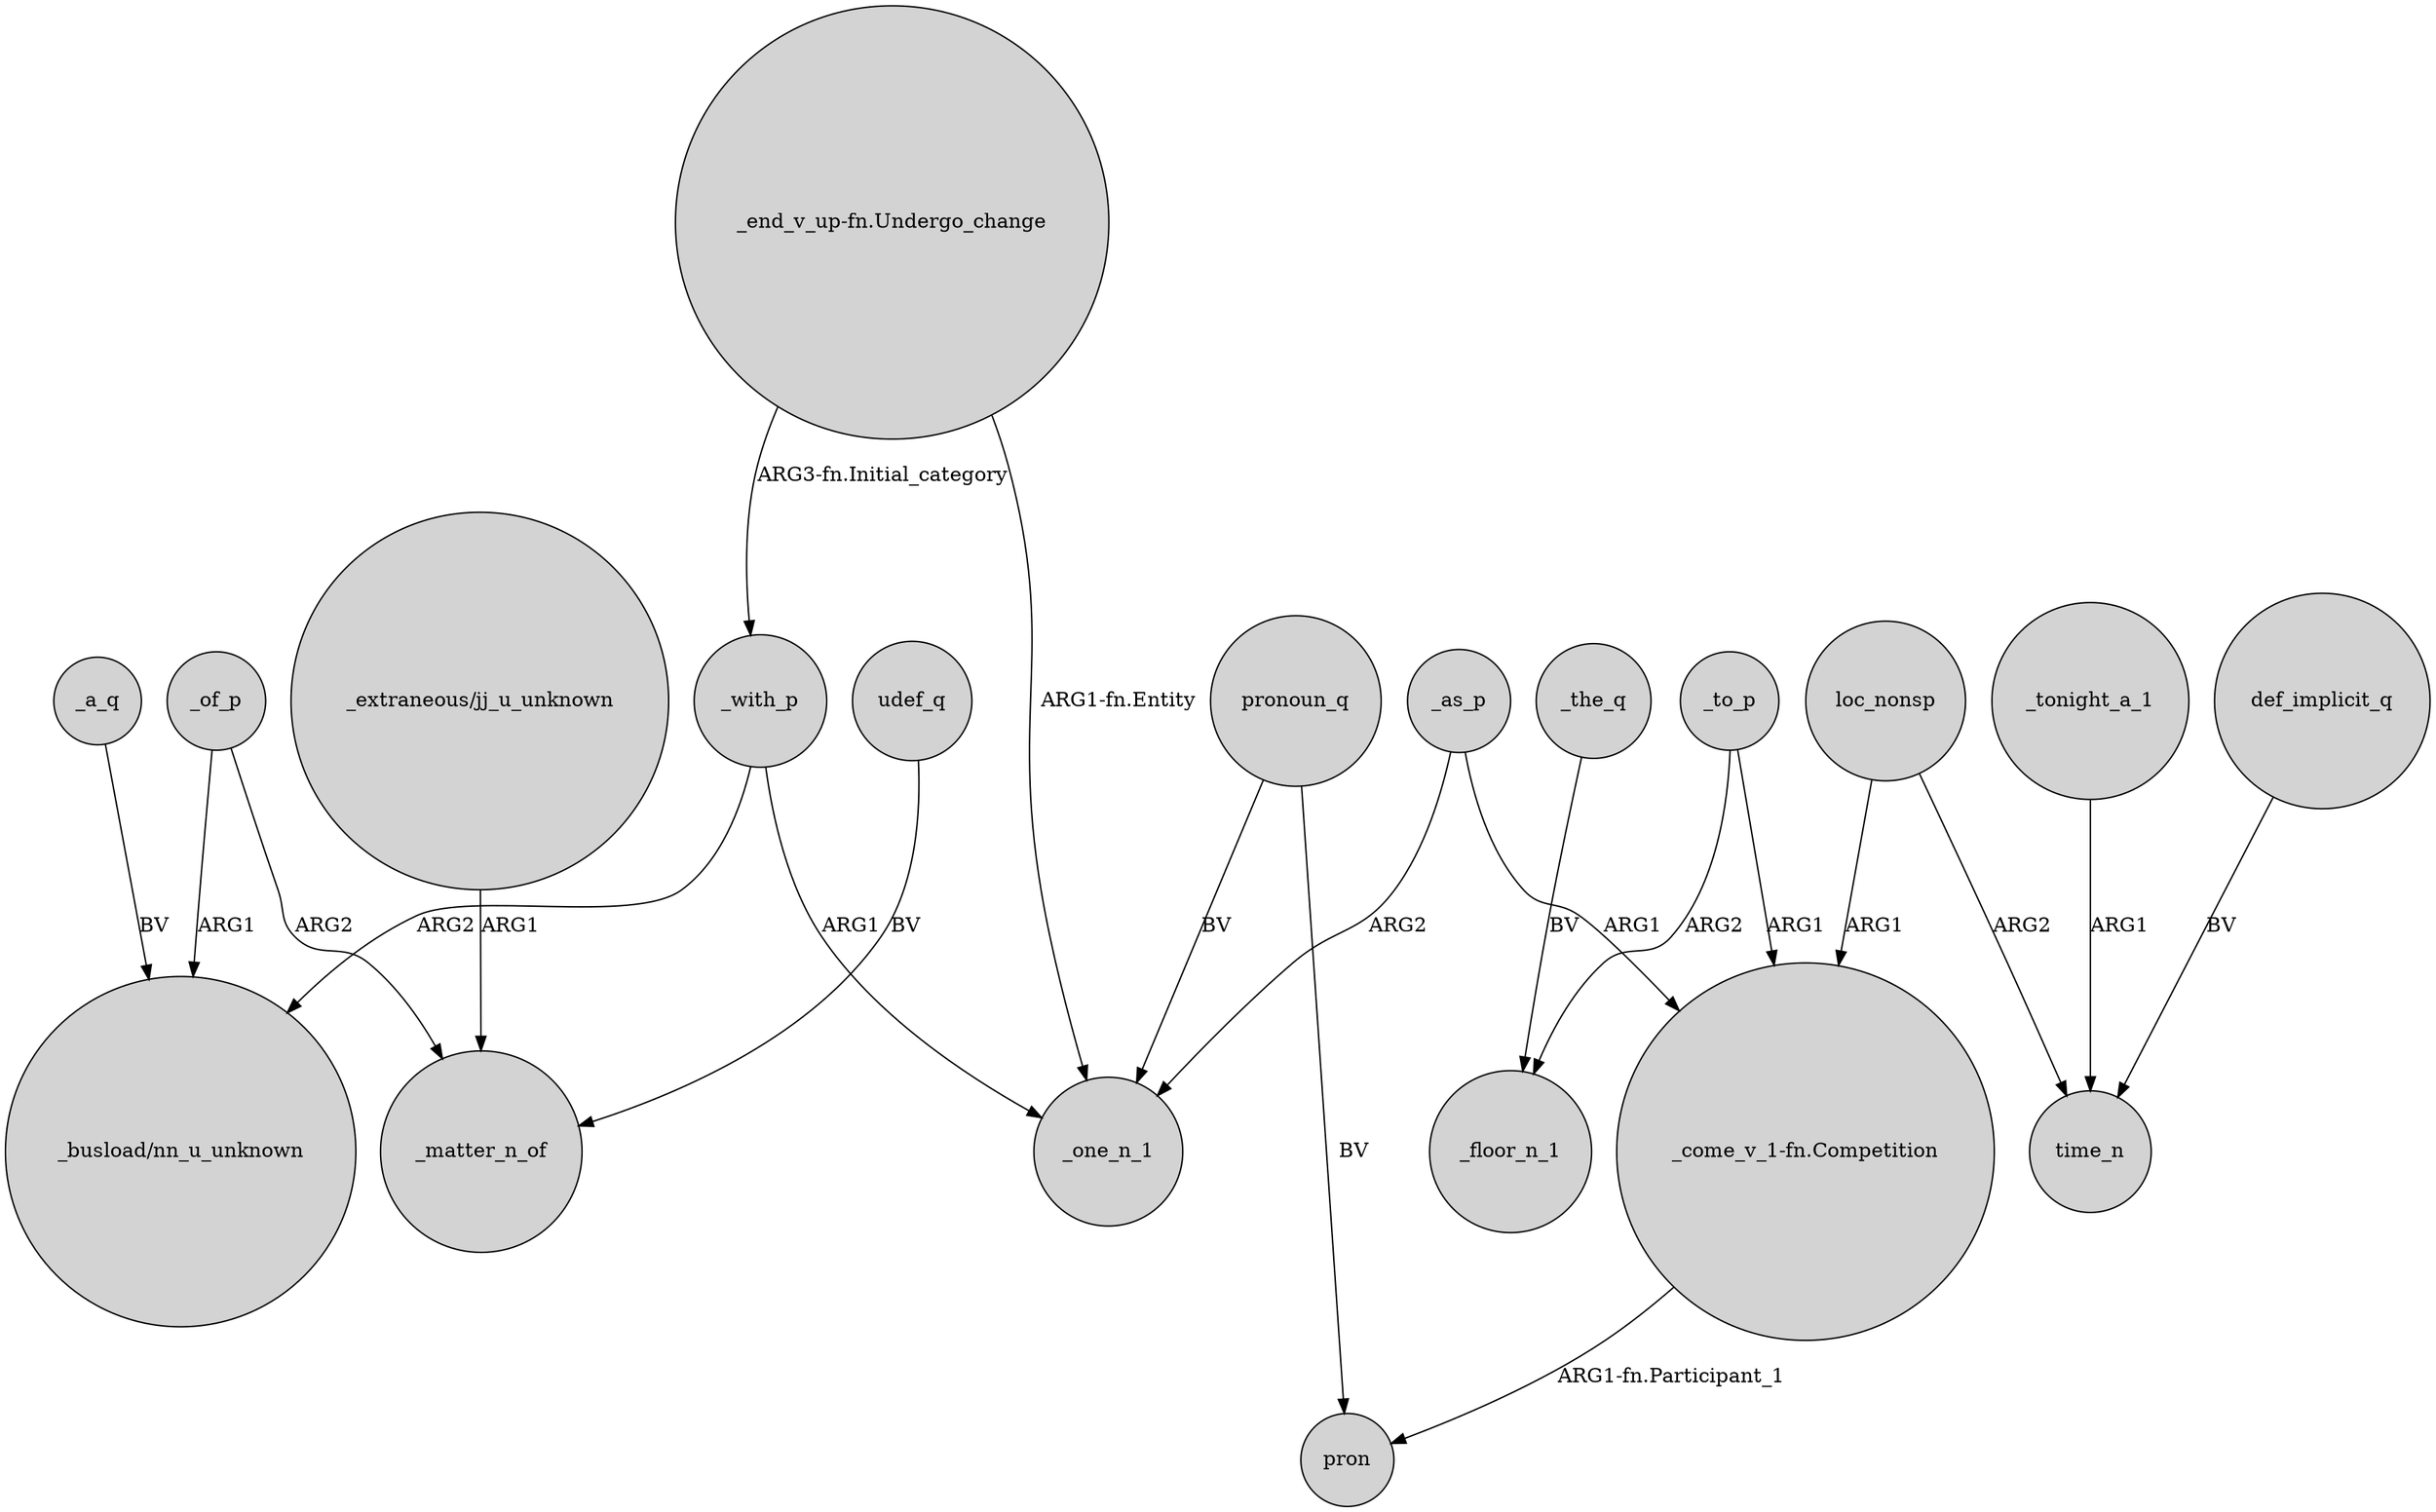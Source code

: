 digraph {
	node [shape=circle style=filled]
	_a_q -> "_busload/nn_u_unknown" [label=BV]
	_to_p -> "_come_v_1-fn.Competition" [label=ARG1]
	loc_nonsp -> "_come_v_1-fn.Competition" [label=ARG1]
	_as_p -> "_come_v_1-fn.Competition" [label=ARG1]
	_of_p -> "_busload/nn_u_unknown" [label=ARG1]
	_tonight_a_1 -> time_n [label=ARG1]
	_of_p -> _matter_n_of [label=ARG2]
	"_end_v_up-fn.Undergo_change" -> _one_n_1 [label="ARG1-fn.Entity"]
	"_end_v_up-fn.Undergo_change" -> _with_p [label="ARG3-fn.Initial_category"]
	pronoun_q -> pron [label=BV]
	"_extraneous/jj_u_unknown" -> _matter_n_of [label=ARG1]
	_as_p -> _one_n_1 [label=ARG2]
	pronoun_q -> _one_n_1 [label=BV]
	udef_q -> _matter_n_of [label=BV]
	"_come_v_1-fn.Competition" -> pron [label="ARG1-fn.Participant_1"]
	_to_p -> _floor_n_1 [label=ARG2]
	loc_nonsp -> time_n [label=ARG2]
	_with_p -> "_busload/nn_u_unknown" [label=ARG2]
	def_implicit_q -> time_n [label=BV]
	_the_q -> _floor_n_1 [label=BV]
	_with_p -> _one_n_1 [label=ARG1]
}
